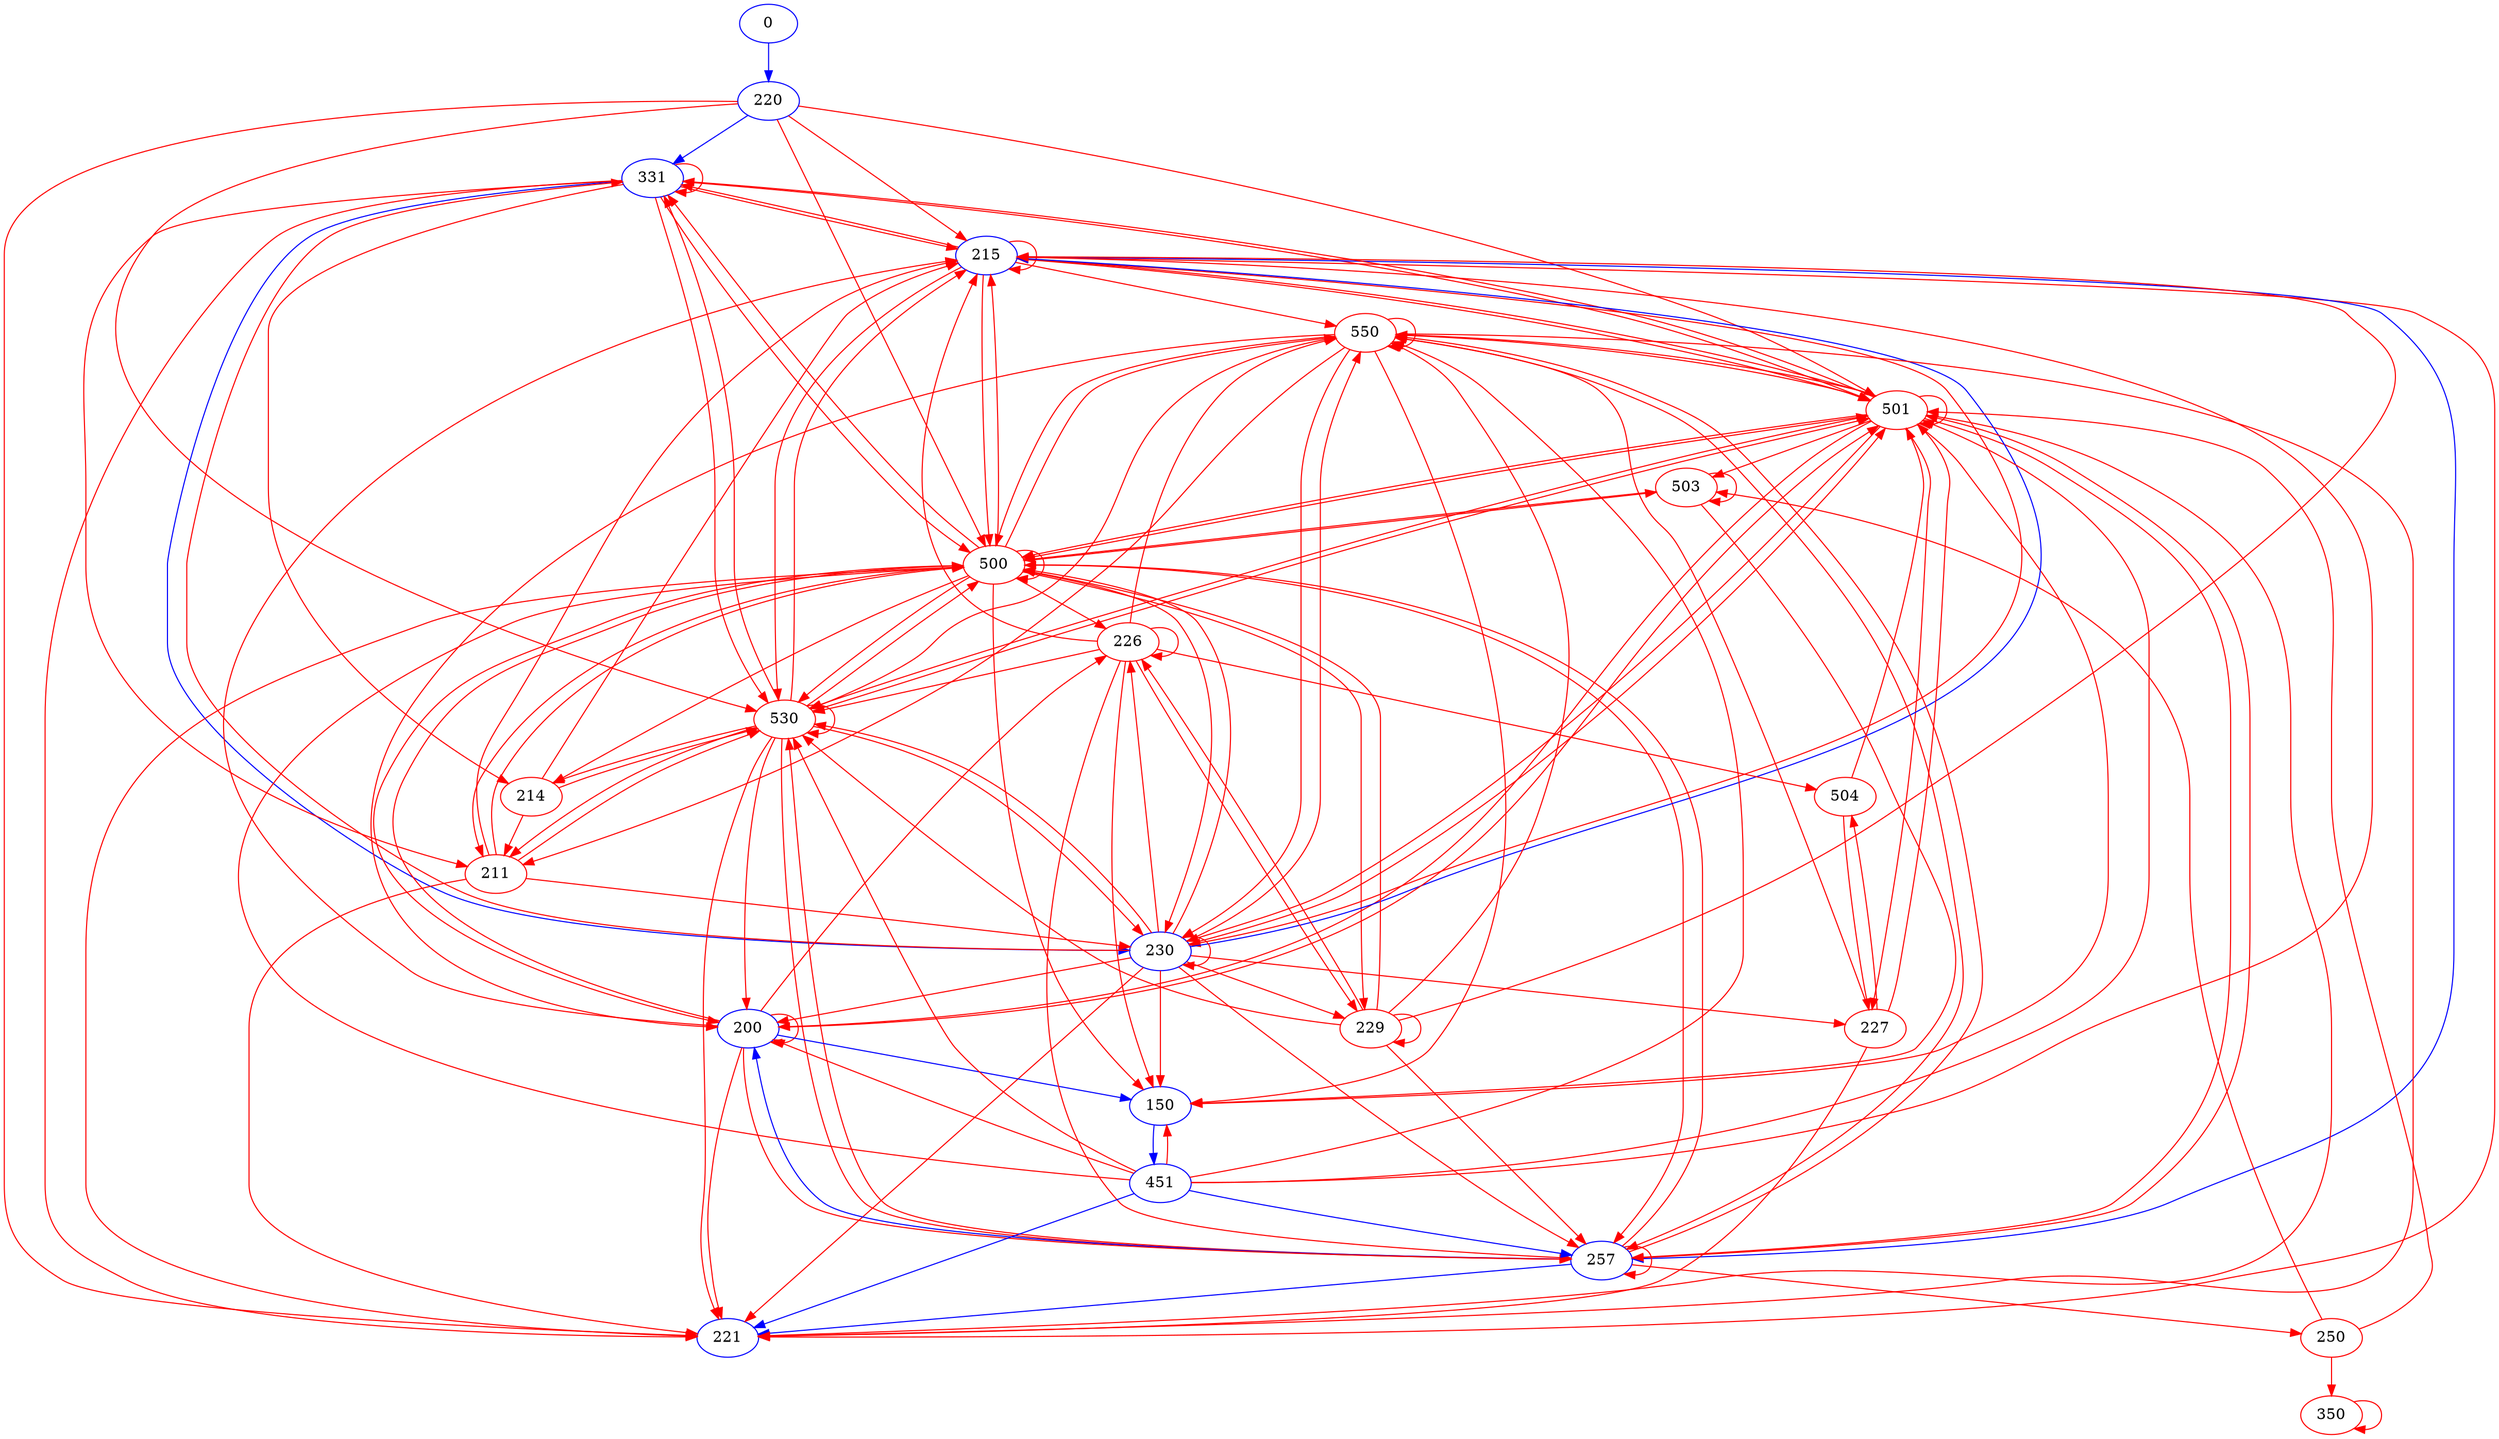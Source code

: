 digraph g {
	node [color=black];
	edge [color=black];
	0	[color=blue];
	220	[color=blue];
	0 -> 220	[key=new_edge,
		color=blue];
	331	[color=blue];
	220 -> 331	[key=new_edge,
		color=blue];
	215	[color=blue];
	220 -> 215	[key=new_edge,
		color=red];
	221	[color=blue];
	220 -> 221	[key=new_edge,
		color=red];
	501	[color=red];
	220 -> 501	[key=new_edge,
		color=red];
	530	[color=red];
	220 -> 530	[key=new_edge,
		color=red];
	500	[color=red];
	220 -> 500	[key=new_edge,
		color=red];
	331 -> 331	[key=new_edge,
		color=red];
	230	[color=blue];
	331 -> 230	[key=new_edge,
		color=blue];
	331 -> 215	[key=new_edge,
		color=red];
	331 -> 221	[key=new_edge,
		color=red];
	331 -> 501	[key=new_edge,
		color=red];
	331 -> 530	[key=new_edge,
		color=red];
	331 -> 500	[key=new_edge,
		color=red];
	214	[color=red];
	331 -> 214	[key=new_edge,
		color=red];
	211	[color=red];
	331 -> 211	[key=new_edge,
		color=red];
	230 -> 331	[key=new_edge,
		color=red];
	230 -> 230	[key=new_edge,
		color=red];
	230 -> 215	[key=new_edge,
		color=blue];
	257	[color=blue];
	230 -> 257	[key=new_edge,
		color=red];
	200	[color=blue];
	230 -> 200	[key=new_edge,
		color=red];
	150	[color=blue];
	230 -> 150	[key=new_edge,
		color=red];
	230 -> 221	[key=new_edge,
		color=red];
	230 -> 501	[key=new_edge,
		color=red];
	230 -> 530	[key=new_edge,
		color=red];
	230 -> 500	[key=new_edge,
		color=red];
	550	[color=red];
	230 -> 550	[key=new_edge,
		color=red];
	227	[color=red];
	230 -> 227	[key=new_edge,
		color=red];
	229	[color=red];
	230 -> 229	[key=new_edge,
		color=red];
	226	[color=red];
	230 -> 226	[key=new_edge,
		color=red];
	215 -> 331	[key=new_edge,
		color=red];
	215 -> 230	[key=new_edge,
		color=red];
	215 -> 215	[key=new_edge,
		color=red];
	215 -> 257	[key=new_edge,
		color=blue];
	215 -> 221	[key=new_edge,
		color=red];
	215 -> 501	[key=new_edge,
		color=red];
	215 -> 530	[key=new_edge,
		color=red];
	215 -> 500	[key=new_edge,
		color=red];
	215 -> 550	[key=new_edge,
		color=red];
	257 -> 257	[key=new_edge,
		color=red];
	257 -> 200	[key=new_edge,
		color=blue];
	257 -> 221	[key=new_edge,
		color=blue];
	257 -> 501	[key=new_edge,
		color=red];
	257 -> 530	[key=new_edge,
		color=red];
	257 -> 500	[key=new_edge,
		color=red];
	257 -> 550	[key=new_edge,
		color=red];
	250	[color=red];
	257 -> 250	[key=new_edge,
		color=red];
	200 -> 215	[key=new_edge,
		color=red];
	200 -> 257	[key=new_edge,
		color=red];
	200 -> 200	[key=new_edge,
		color=red];
	200 -> 150	[key=new_edge,
		color=blue];
	200 -> 221	[key=new_edge,
		color=red];
	200 -> 501	[key=new_edge,
		color=red];
	200 -> 500	[key=new_edge,
		color=red];
	200 -> 226	[key=new_edge,
		color=red];
	451	[color=blue];
	150 -> 451	[key=new_edge,
		color=blue];
	451 -> 215	[key=new_edge,
		color=red];
	451 -> 257	[key=new_edge,
		color=blue];
	451 -> 200	[key=new_edge,
		color=red];
	451 -> 150	[key=new_edge,
		color=red];
	451 -> 221	[key=new_edge,
		color=blue];
	451 -> 501	[key=new_edge,
		color=red];
	451 -> 530	[key=new_edge,
		color=red];
	451 -> 500	[key=new_edge,
		color=red];
	451 -> 550	[key=new_edge,
		color=red];
	501 -> 331	[key=new_edge,
		color=red];
	501 -> 230	[key=new_edge,
		color=red];
	501 -> 215	[key=new_edge,
		color=red];
	501 -> 257	[key=new_edge,
		color=red];
	501 -> 200	[key=new_edge,
		color=red];
	501 -> 150	[key=new_edge,
		color=red];
	501 -> 221	[key=new_edge,
		color=red];
	501 -> 501	[key=new_edge,
		color=red];
	501 -> 530	[key=new_edge,
		color=red];
	501 -> 500	[key=new_edge,
		color=red];
	501 -> 550	[key=new_edge,
		color=red];
	501 -> 227	[key=new_edge,
		color=red];
	503	[color=red];
	501 -> 503	[key=new_edge,
		color=red];
	530 -> 331	[key=new_edge,
		color=red];
	530 -> 230	[key=new_edge,
		color=red];
	530 -> 215	[key=new_edge,
		color=red];
	530 -> 257	[key=new_edge,
		color=red];
	530 -> 200	[key=new_edge,
		color=red];
	530 -> 221	[key=new_edge,
		color=red];
	530 -> 501	[key=new_edge,
		color=red];
	530 -> 530	[key=new_edge,
		color=red];
	530 -> 500	[key=new_edge,
		color=red];
	530 -> 214	[key=new_edge,
		color=red];
	530 -> 211	[key=new_edge,
		color=red];
	500 -> 331	[key=new_edge,
		color=red];
	500 -> 230	[key=new_edge,
		color=red];
	500 -> 215	[key=new_edge,
		color=red];
	500 -> 257	[key=new_edge,
		color=red];
	500 -> 200	[key=new_edge,
		color=red];
	500 -> 150	[key=new_edge,
		color=red];
	500 -> 221	[key=new_edge,
		color=red];
	500 -> 501	[key=new_edge,
		color=red];
	500 -> 530	[key=new_edge,
		color=red];
	500 -> 500	[key=new_edge,
		color=red];
	500 -> 214	[key=new_edge,
		color=red];
	500 -> 550	[key=new_edge,
		color=red];
	500 -> 211	[key=new_edge,
		color=red];
	500 -> 229	[key=new_edge,
		color=red];
	500 -> 503	[key=new_edge,
		color=red];
	500 -> 226	[key=new_edge,
		color=red];
	214 -> 215	[key=new_edge,
		color=red];
	214 -> 530	[key=new_edge,
		color=red];
	214 -> 211	[key=new_edge,
		color=red];
	550 -> 230	[key=new_edge,
		color=red];
	550 -> 257	[key=new_edge,
		color=red];
	550 -> 200	[key=new_edge,
		color=red];
	550 -> 150	[key=new_edge,
		color=red];
	550 -> 221	[key=new_edge,
		color=red];
	550 -> 501	[key=new_edge,
		color=red];
	550 -> 530	[key=new_edge,
		color=red];
	550 -> 500	[key=new_edge,
		color=red];
	550 -> 550	[key=new_edge,
		color=red];
	550 -> 211	[key=new_edge,
		color=red];
	227 -> 221	[key=new_edge,
		color=red];
	227 -> 501	[key=new_edge,
		color=red];
	227 -> 550	[key=new_edge,
		color=red];
	504	[color=red];
	227 -> 504	[key=new_edge,
		color=red];
	211 -> 230	[key=new_edge,
		color=red];
	211 -> 215	[key=new_edge,
		color=red];
	211 -> 221	[key=new_edge,
		color=red];
	211 -> 530	[key=new_edge,
		color=red];
	211 -> 500	[key=new_edge,
		color=red];
	229 -> 215	[key=new_edge,
		color=red];
	229 -> 257	[key=new_edge,
		color=red];
	229 -> 530	[key=new_edge,
		color=red];
	229 -> 500	[key=new_edge,
		color=red];
	229 -> 550	[key=new_edge,
		color=red];
	229 -> 229	[key=new_edge,
		color=red];
	229 -> 226	[key=new_edge,
		color=red];
	503 -> 150	[key=new_edge,
		color=red];
	503 -> 500	[key=new_edge,
		color=red];
	503 -> 503	[key=new_edge,
		color=red];
	226 -> 215	[key=new_edge,
		color=red];
	226 -> 257	[key=new_edge,
		color=red];
	226 -> 150	[key=new_edge,
		color=red];
	226 -> 530	[key=new_edge,
		color=red];
	226 -> 550	[key=new_edge,
		color=red];
	226 -> 229	[key=new_edge,
		color=red];
	226 -> 226	[key=new_edge,
		color=red];
	226 -> 504	[key=new_edge,
		color=red];
	250 -> 501	[key=new_edge,
		color=red];
	250 -> 503	[key=new_edge,
		color=red];
	350	[color=red];
	250 -> 350	[key=new_edge,
		color=red];
	350 -> 350	[key=new_edge,
		color=red];
	504 -> 501	[key=new_edge,
		color=red];
	504 -> 227	[key=new_edge,
		color=red];
}
